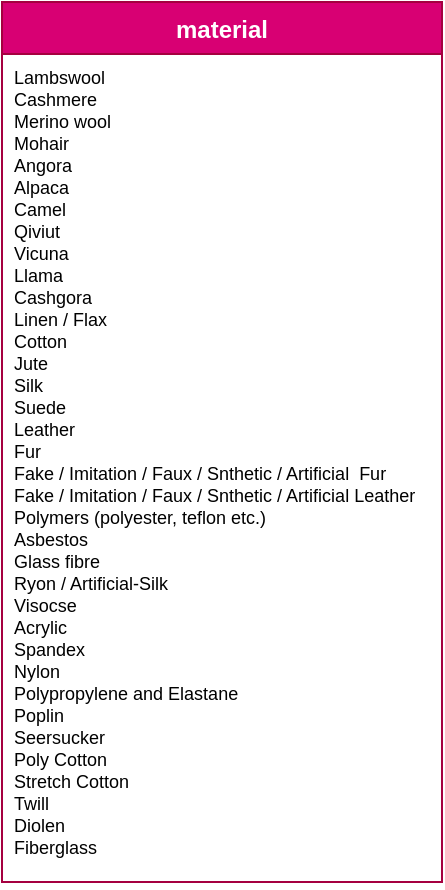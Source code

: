 <mxfile version="13.0.3" type="device"><diagram id="C5RBs43oDa-KdzZeNtuy" name="Page-1"><mxGraphModel dx="1422" dy="822" grid="1" gridSize="10" guides="1" tooltips="1" connect="1" arrows="1" fold="1" page="1" pageScale="1" pageWidth="220" pageHeight="450" math="0" shadow="0"><root><object label="" id="WIyWlLk6GJQsqaUBKTNV-0"><mxCell/></object><mxCell id="WIyWlLk6GJQsqaUBKTNV-1" parent="WIyWlLk6GJQsqaUBKTNV-0"/><mxCell id="_XtgbR2RI1tGU7VWhuuU-8" value="material" style="swimlane;fontStyle=1;align=center;verticalAlign=top;childLayout=stackLayout;horizontal=1;startSize=26;horizontalStack=0;resizeParent=1;resizeLast=0;collapsible=1;marginBottom=0;rounded=0;shadow=0;strokeWidth=1;fillColor=#d80073;strokeColor=#A50040;fontColor=#ffffff;" parent="WIyWlLk6GJQsqaUBKTNV-1" vertex="1"><mxGeometry y="2" width="220" height="440" as="geometry"><mxRectangle x="240" y="268" width="160" height="26" as="alternateBounds"/></mxGeometry></mxCell><mxCell id="_XtgbR2RI1tGU7VWhuuU-9" value="Lambswool&#10;Cashmere&#10;Merino wool&#10;Mohair&#10;Angora&#10;Alpaca&#10;Camel&#10;Qiviut&#10;Vicuna&#10;Llama&#10;Cashgora&#10;Linen / Flax&#10;Cotton&#10;Jute&#10;Silk&#10;Suede&#10;Leather&#10;Fur&#10;Fake / Imitation / Faux / Snthetic / Artificial  Fur&#10;Fake / Imitation / Faux / Snthetic / Artificial Leather&#10;Polymers (polyester, teflon etc.)&#10;Asbestos&#10;Glass fibre&#10;Ryon / Artificial-Silk&#10;Visocse&#10;Acrylic&#10;Spandex&#10;Nylon&#10;Polypropylene and Elastane&#10;Poplin&#10;Seersucker&#10;Poly Cotton&#10;Stretch Cotton&#10;Twill&#10;Diolen&#10;Fiberglass" style="text;align=left;verticalAlign=top;spacingLeft=4;spacingRight=4;overflow=hidden;rotatable=0;points=[[0,0.5],[1,0.5]];portConstraint=eastwest;fontSize=9;" parent="_XtgbR2RI1tGU7VWhuuU-8" vertex="1"><mxGeometry y="26" width="220" height="414" as="geometry"/></mxCell></root></mxGraphModel></diagram></mxfile>
